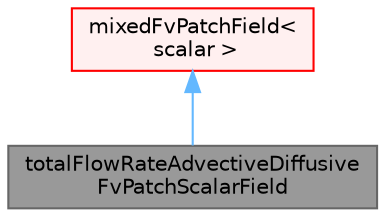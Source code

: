 digraph "totalFlowRateAdvectiveDiffusiveFvPatchScalarField"
{
 // LATEX_PDF_SIZE
  bgcolor="transparent";
  edge [fontname=Helvetica,fontsize=10,labelfontname=Helvetica,labelfontsize=10];
  node [fontname=Helvetica,fontsize=10,shape=box,height=0.2,width=0.4];
  Node1 [id="Node000001",label="totalFlowRateAdvectiveDiffusive\lFvPatchScalarField",height=0.2,width=0.4,color="gray40", fillcolor="grey60", style="filled", fontcolor="black",tooltip="This BC is used for species inlets. The diffusion and advection fluxes are considered to calculate th..."];
  Node2 -> Node1 [id="edge1_Node000001_Node000002",dir="back",color="steelblue1",style="solid",tooltip=" "];
  Node2 [id="Node000002",label="mixedFvPatchField\<\l scalar \>",height=0.2,width=0.4,color="red", fillcolor="#FFF0F0", style="filled",URL="$classFoam_1_1mixedFvPatchField.html",tooltip=" "];
}
